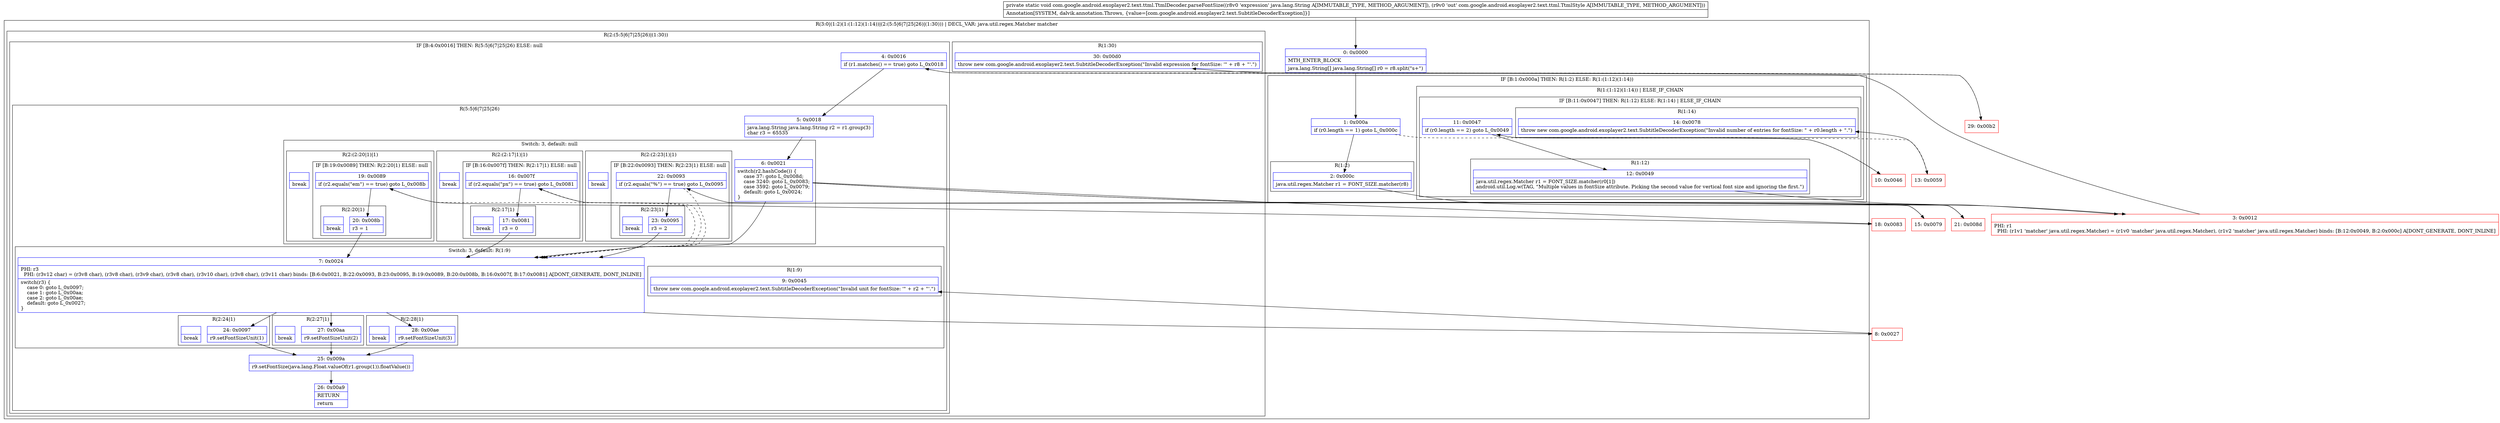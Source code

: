 digraph "CFG forcom.google.android.exoplayer2.text.ttml.TtmlDecoder.parseFontSize(Ljava\/lang\/String;Lcom\/google\/android\/exoplayer2\/text\/ttml\/TtmlStyle;)V" {
subgraph cluster_Region_2007692873 {
label = "R(3:0|(1:2)(1:(1:12)(1:14))|(2:(5:5|6|7|25|26)|(1:30))) | DECL_VAR: java.util.regex.Matcher matcher\l";
node [shape=record,color=blue];
Node_0 [shape=record,label="{0\:\ 0x0000|MTH_ENTER_BLOCK\l|java.lang.String[] java.lang.String[] r0 = r8.split(\"s+\")\l}"];
subgraph cluster_IfRegion_857662550 {
label = "IF [B:1:0x000a] THEN: R(1:2) ELSE: R(1:(1:12)(1:14))";
node [shape=record,color=blue];
Node_1 [shape=record,label="{1\:\ 0x000a|if (r0.length == 1) goto L_0x000c\l}"];
subgraph cluster_Region_2116000478 {
label = "R(1:2)";
node [shape=record,color=blue];
Node_2 [shape=record,label="{2\:\ 0x000c|java.util.regex.Matcher r1 = FONT_SIZE.matcher(r8)\l}"];
}
subgraph cluster_Region_1660527739 {
label = "R(1:(1:12)(1:14)) | ELSE_IF_CHAIN\l";
node [shape=record,color=blue];
subgraph cluster_IfRegion_713844790 {
label = "IF [B:11:0x0047] THEN: R(1:12) ELSE: R(1:14) | ELSE_IF_CHAIN\l";
node [shape=record,color=blue];
Node_11 [shape=record,label="{11\:\ 0x0047|if (r0.length == 2) goto L_0x0049\l}"];
subgraph cluster_Region_450842668 {
label = "R(1:12)";
node [shape=record,color=blue];
Node_12 [shape=record,label="{12\:\ 0x0049|java.util.regex.Matcher r1 = FONT_SIZE.matcher(r0[1])\landroid.util.Log.w(TAG, \"Multiple values in fontSize attribute. Picking the second value for vertical font size and ignoring the first.\")\l}"];
}
subgraph cluster_Region_988280192 {
label = "R(1:14)";
node [shape=record,color=blue];
Node_14 [shape=record,label="{14\:\ 0x0078|throw new com.google.android.exoplayer2.text.SubtitleDecoderException(\"Invalid number of entries for fontSize: \" + r0.length + \".\")\l}"];
}
}
}
}
subgraph cluster_Region_676335685 {
label = "R(2:(5:5|6|7|25|26)|(1:30))";
node [shape=record,color=blue];
subgraph cluster_IfRegion_286291529 {
label = "IF [B:4:0x0016] THEN: R(5:5|6|7|25|26) ELSE: null";
node [shape=record,color=blue];
Node_4 [shape=record,label="{4\:\ 0x0016|if (r1.matches() == true) goto L_0x0018\l}"];
subgraph cluster_Region_924553459 {
label = "R(5:5|6|7|25|26)";
node [shape=record,color=blue];
Node_5 [shape=record,label="{5\:\ 0x0018|java.lang.String java.lang.String r2 = r1.group(3)\lchar r3 = 65535\l}"];
subgraph cluster_SwitchRegion_1470494732 {
label = "Switch: 3, default: null";
node [shape=record,color=blue];
Node_6 [shape=record,label="{6\:\ 0x0021|switch(r2.hashCode()) \{\l    case 37: goto L_0x008d;\l    case 3240: goto L_0x0083;\l    case 3592: goto L_0x0079;\l    default: goto L_0x0024;\l\}\l}"];
subgraph cluster_Region_1167873713 {
label = "R(2:(2:23|1)|1)";
node [shape=record,color=blue];
subgraph cluster_IfRegion_1391156365 {
label = "IF [B:22:0x0093] THEN: R(2:23|1) ELSE: null";
node [shape=record,color=blue];
Node_22 [shape=record,label="{22\:\ 0x0093|if (r2.equals(\"%\") == true) goto L_0x0095\l}"];
subgraph cluster_Region_1263383205 {
label = "R(2:23|1)";
node [shape=record,color=blue];
Node_23 [shape=record,label="{23\:\ 0x0095|r3 = 2\l}"];
Node_InsnContainer_1785325573 [shape=record,label="{|break\l}"];
}
}
Node_InsnContainer_1108549429 [shape=record,label="{|break\l}"];
}
subgraph cluster_Region_1344506624 {
label = "R(2:(2:20|1)|1)";
node [shape=record,color=blue];
subgraph cluster_IfRegion_1344333156 {
label = "IF [B:19:0x0089] THEN: R(2:20|1) ELSE: null";
node [shape=record,color=blue];
Node_19 [shape=record,label="{19\:\ 0x0089|if (r2.equals(\"em\") == true) goto L_0x008b\l}"];
subgraph cluster_Region_479294829 {
label = "R(2:20|1)";
node [shape=record,color=blue];
Node_20 [shape=record,label="{20\:\ 0x008b|r3 = 1\l}"];
Node_InsnContainer_1999464043 [shape=record,label="{|break\l}"];
}
}
Node_InsnContainer_1386320203 [shape=record,label="{|break\l}"];
}
subgraph cluster_Region_143771293 {
label = "R(2:(2:17|1)|1)";
node [shape=record,color=blue];
subgraph cluster_IfRegion_995584923 {
label = "IF [B:16:0x007f] THEN: R(2:17|1) ELSE: null";
node [shape=record,color=blue];
Node_16 [shape=record,label="{16\:\ 0x007f|if (r2.equals(\"px\") == true) goto L_0x0081\l}"];
subgraph cluster_Region_471523031 {
label = "R(2:17|1)";
node [shape=record,color=blue];
Node_17 [shape=record,label="{17\:\ 0x0081|r3 = 0\l}"];
Node_InsnContainer_1143351044 [shape=record,label="{|break\l}"];
}
}
Node_InsnContainer_1487146965 [shape=record,label="{|break\l}"];
}
}
subgraph cluster_SwitchRegion_197928328 {
label = "Switch: 3, default: R(1:9)";
node [shape=record,color=blue];
Node_7 [shape=record,label="{7\:\ 0x0024|PHI: r3 \l  PHI: (r3v12 char) = (r3v8 char), (r3v8 char), (r3v9 char), (r3v8 char), (r3v10 char), (r3v8 char), (r3v11 char) binds: [B:6:0x0021, B:22:0x0093, B:23:0x0095, B:19:0x0089, B:20:0x008b, B:16:0x007f, B:17:0x0081] A[DONT_GENERATE, DONT_INLINE]\l|switch(r3) \{\l    case 0: goto L_0x0097;\l    case 1: goto L_0x00aa;\l    case 2: goto L_0x00ae;\l    default: goto L_0x0027;\l\}\l}"];
subgraph cluster_Region_114423363 {
label = "R(2:24|1)";
node [shape=record,color=blue];
Node_24 [shape=record,label="{24\:\ 0x0097|r9.setFontSizeUnit(1)\l}"];
Node_InsnContainer_7499050 [shape=record,label="{|break\l}"];
}
subgraph cluster_Region_1964598311 {
label = "R(2:27|1)";
node [shape=record,color=blue];
Node_27 [shape=record,label="{27\:\ 0x00aa|r9.setFontSizeUnit(2)\l}"];
Node_InsnContainer_221972470 [shape=record,label="{|break\l}"];
}
subgraph cluster_Region_72453116 {
label = "R(2:28|1)";
node [shape=record,color=blue];
Node_28 [shape=record,label="{28\:\ 0x00ae|r9.setFontSizeUnit(3)\l}"];
Node_InsnContainer_391753057 [shape=record,label="{|break\l}"];
}
subgraph cluster_Region_1137348965 {
label = "R(1:9)";
node [shape=record,color=blue];
Node_9 [shape=record,label="{9\:\ 0x0045|throw new com.google.android.exoplayer2.text.SubtitleDecoderException(\"Invalid unit for fontSize: '\" + r2 + \"'.\")\l}"];
}
}
Node_25 [shape=record,label="{25\:\ 0x009a|r9.setFontSize(java.lang.Float.valueOf(r1.group(1)).floatValue())\l}"];
Node_26 [shape=record,label="{26\:\ 0x00a9|RETURN\l|return\l}"];
}
}
subgraph cluster_Region_694143985 {
label = "R(1:30)";
node [shape=record,color=blue];
Node_30 [shape=record,label="{30\:\ 0x00d0|throw new com.google.android.exoplayer2.text.SubtitleDecoderException(\"Invalid expression for fontSize: '\" + r8 + \"'.\")\l}"];
}
}
}
Node_3 [shape=record,color=red,label="{3\:\ 0x0012|PHI: r1 \l  PHI: (r1v1 'matcher' java.util.regex.Matcher) = (r1v0 'matcher' java.util.regex.Matcher), (r1v2 'matcher' java.util.regex.Matcher) binds: [B:12:0x0049, B:2:0x000c] A[DONT_GENERATE, DONT_INLINE]\l}"];
Node_8 [shape=record,color=red,label="{8\:\ 0x0027}"];
Node_10 [shape=record,color=red,label="{10\:\ 0x0046}"];
Node_13 [shape=record,color=red,label="{13\:\ 0x0059}"];
Node_15 [shape=record,color=red,label="{15\:\ 0x0079}"];
Node_18 [shape=record,color=red,label="{18\:\ 0x0083}"];
Node_21 [shape=record,color=red,label="{21\:\ 0x008d}"];
Node_29 [shape=record,color=red,label="{29\:\ 0x00b2}"];
MethodNode[shape=record,label="{private static void com.google.android.exoplayer2.text.ttml.TtmlDecoder.parseFontSize((r8v0 'expression' java.lang.String A[IMMUTABLE_TYPE, METHOD_ARGUMENT]), (r9v0 'out' com.google.android.exoplayer2.text.ttml.TtmlStyle A[IMMUTABLE_TYPE, METHOD_ARGUMENT]))  | Annotation[SYSTEM, dalvik.annotation.Throws, \{value=[com.google.android.exoplayer2.text.SubtitleDecoderException]\}]\l}"];
MethodNode -> Node_0;
Node_0 -> Node_1;
Node_1 -> Node_2;
Node_1 -> Node_10[style=dashed];
Node_2 -> Node_3;
Node_11 -> Node_12;
Node_11 -> Node_13[style=dashed];
Node_12 -> Node_3;
Node_4 -> Node_5;
Node_4 -> Node_29[style=dashed];
Node_5 -> Node_6;
Node_6 -> Node_7;
Node_6 -> Node_15;
Node_6 -> Node_18;
Node_6 -> Node_21;
Node_22 -> Node_7[style=dashed];
Node_22 -> Node_23;
Node_23 -> Node_7;
Node_19 -> Node_7[style=dashed];
Node_19 -> Node_20;
Node_20 -> Node_7;
Node_16 -> Node_7[style=dashed];
Node_16 -> Node_17;
Node_17 -> Node_7;
Node_7 -> Node_8;
Node_7 -> Node_24;
Node_7 -> Node_27;
Node_7 -> Node_28;
Node_24 -> Node_25;
Node_27 -> Node_25;
Node_28 -> Node_25;
Node_25 -> Node_26;
Node_3 -> Node_4;
Node_8 -> Node_9;
Node_10 -> Node_11;
Node_13 -> Node_14;
Node_15 -> Node_16;
Node_18 -> Node_19;
Node_21 -> Node_22;
Node_29 -> Node_30;
}

